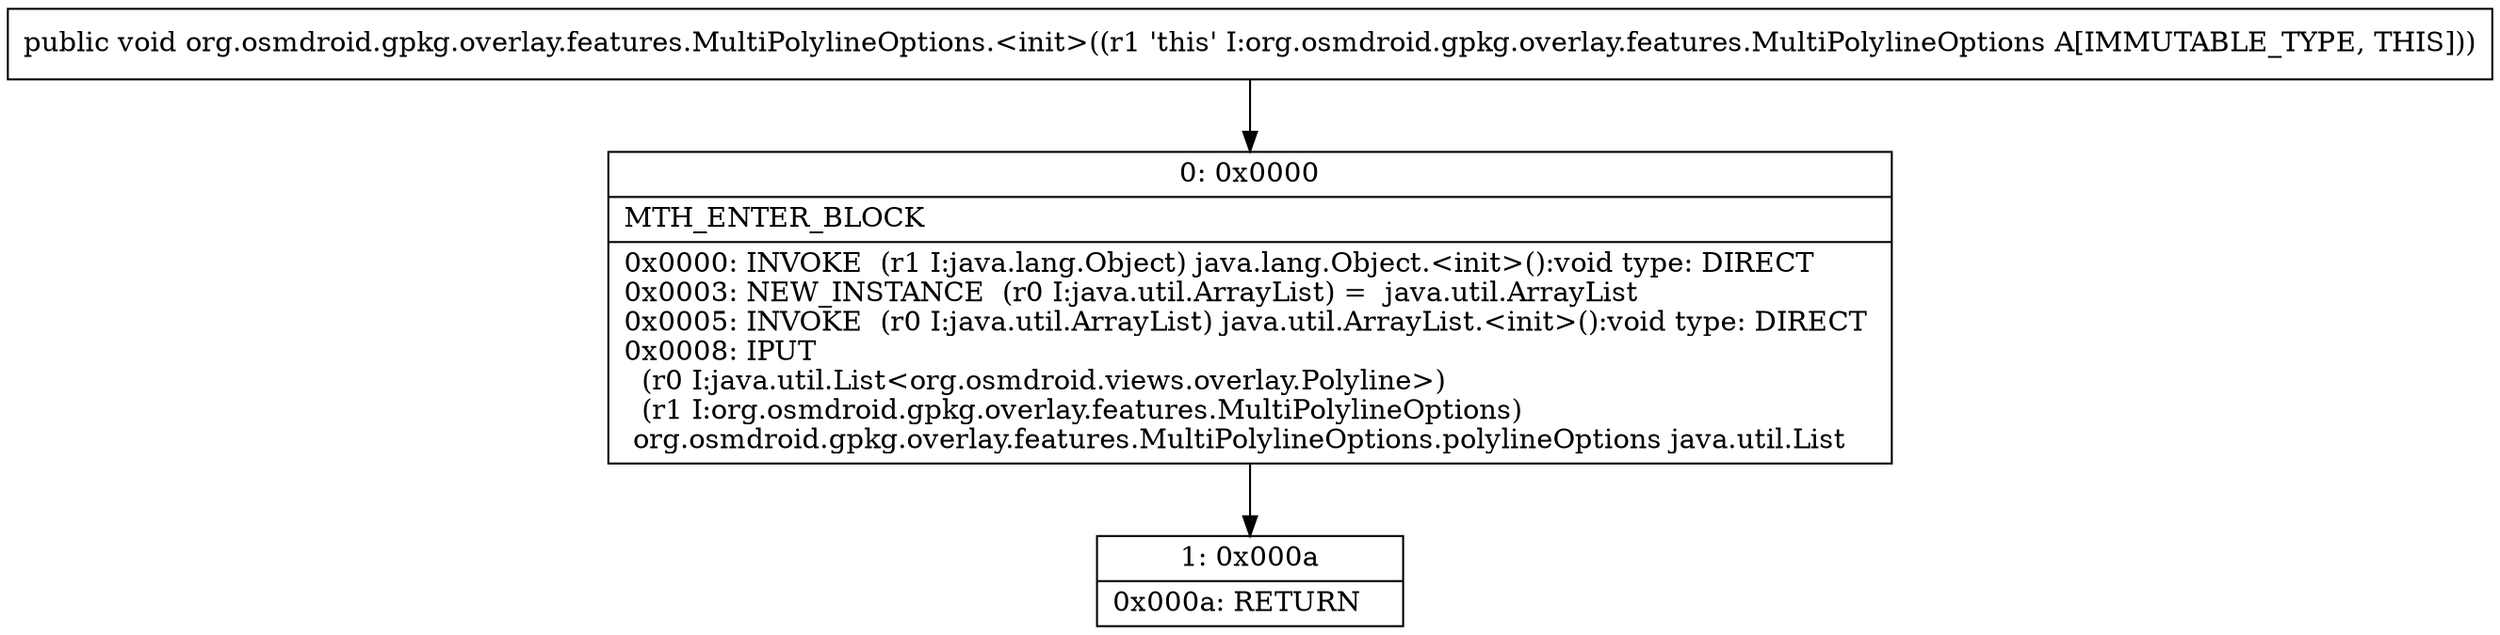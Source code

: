 digraph "CFG fororg.osmdroid.gpkg.overlay.features.MultiPolylineOptions.\<init\>()V" {
Node_0 [shape=record,label="{0\:\ 0x0000|MTH_ENTER_BLOCK\l|0x0000: INVOKE  (r1 I:java.lang.Object) java.lang.Object.\<init\>():void type: DIRECT \l0x0003: NEW_INSTANCE  (r0 I:java.util.ArrayList) =  java.util.ArrayList \l0x0005: INVOKE  (r0 I:java.util.ArrayList) java.util.ArrayList.\<init\>():void type: DIRECT \l0x0008: IPUT  \l  (r0 I:java.util.List\<org.osmdroid.views.overlay.Polyline\>)\l  (r1 I:org.osmdroid.gpkg.overlay.features.MultiPolylineOptions)\l org.osmdroid.gpkg.overlay.features.MultiPolylineOptions.polylineOptions java.util.List \l}"];
Node_1 [shape=record,label="{1\:\ 0x000a|0x000a: RETURN   \l}"];
MethodNode[shape=record,label="{public void org.osmdroid.gpkg.overlay.features.MultiPolylineOptions.\<init\>((r1 'this' I:org.osmdroid.gpkg.overlay.features.MultiPolylineOptions A[IMMUTABLE_TYPE, THIS])) }"];
MethodNode -> Node_0;
Node_0 -> Node_1;
}

